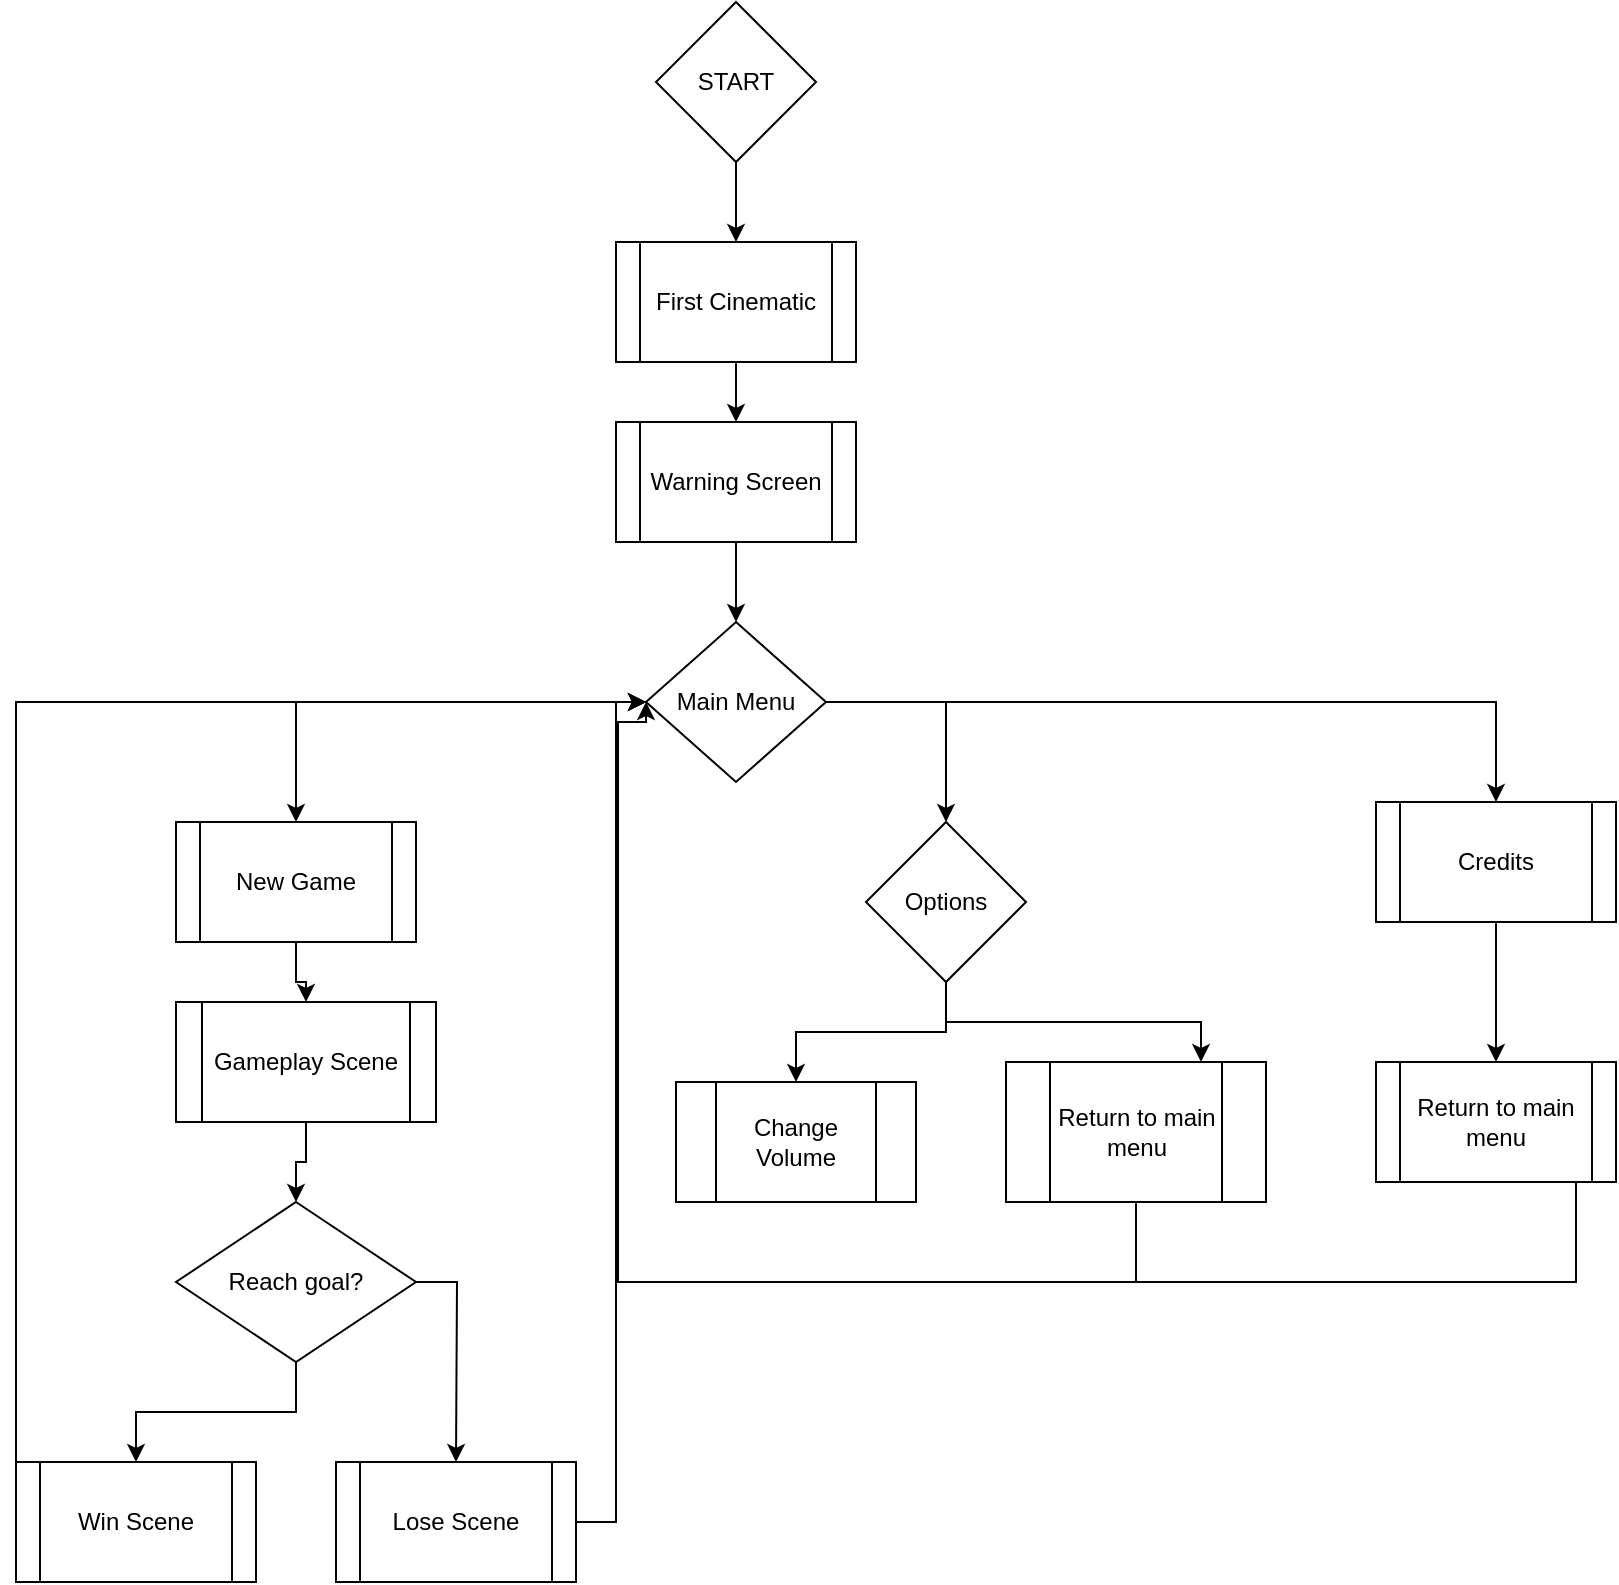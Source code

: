 <mxfile version="23.1.7" type="github">
  <diagram name="Página-1" id="Mclto8GBV_WUQoE1y_zK">
    <mxGraphModel dx="2624" dy="1181" grid="1" gridSize="10" guides="1" tooltips="1" connect="1" arrows="1" fold="1" page="1" pageScale="1" pageWidth="850" pageHeight="1100" math="0" shadow="0">
      <root>
        <mxCell id="0" />
        <mxCell id="1" parent="0" />
        <mxCell id="pMskK8Gdg5I1H2CDrdpy-46" style="edgeStyle=orthogonalEdgeStyle;rounded=0;orthogonalLoop=1;jettySize=auto;html=1;" edge="1" parent="1" source="pMskK8Gdg5I1H2CDrdpy-40" target="pMskK8Gdg5I1H2CDrdpy-41">
          <mxGeometry relative="1" as="geometry" />
        </mxCell>
        <mxCell id="pMskK8Gdg5I1H2CDrdpy-40" value="START" style="rhombus;whiteSpace=wrap;html=1;" vertex="1" parent="1">
          <mxGeometry x="310" y="120" width="80" height="80" as="geometry" />
        </mxCell>
        <mxCell id="pMskK8Gdg5I1H2CDrdpy-48" style="edgeStyle=orthogonalEdgeStyle;rounded=0;orthogonalLoop=1;jettySize=auto;html=1;" edge="1" parent="1" source="pMskK8Gdg5I1H2CDrdpy-41" target="pMskK8Gdg5I1H2CDrdpy-42">
          <mxGeometry relative="1" as="geometry" />
        </mxCell>
        <mxCell id="pMskK8Gdg5I1H2CDrdpy-41" value="First Cinematic" style="shape=process;whiteSpace=wrap;html=1;backgroundOutline=1;" vertex="1" parent="1">
          <mxGeometry x="290" y="240" width="120" height="60" as="geometry" />
        </mxCell>
        <mxCell id="pMskK8Gdg5I1H2CDrdpy-49" style="edgeStyle=orthogonalEdgeStyle;rounded=0;orthogonalLoop=1;jettySize=auto;html=1;" edge="1" parent="1" source="pMskK8Gdg5I1H2CDrdpy-42" target="pMskK8Gdg5I1H2CDrdpy-43">
          <mxGeometry relative="1" as="geometry" />
        </mxCell>
        <mxCell id="pMskK8Gdg5I1H2CDrdpy-42" value="Warning Screen" style="shape=process;whiteSpace=wrap;html=1;backgroundOutline=1;" vertex="1" parent="1">
          <mxGeometry x="290" y="330" width="120" height="60" as="geometry" />
        </mxCell>
        <mxCell id="pMskK8Gdg5I1H2CDrdpy-55" style="edgeStyle=orthogonalEdgeStyle;rounded=0;orthogonalLoop=1;jettySize=auto;html=1;entryX=0.5;entryY=0;entryDx=0;entryDy=0;" edge="1" parent="1" source="pMskK8Gdg5I1H2CDrdpy-43" target="pMskK8Gdg5I1H2CDrdpy-50">
          <mxGeometry relative="1" as="geometry" />
        </mxCell>
        <mxCell id="pMskK8Gdg5I1H2CDrdpy-63" style="edgeStyle=orthogonalEdgeStyle;rounded=0;orthogonalLoop=1;jettySize=auto;html=1;entryX=0.5;entryY=0;entryDx=0;entryDy=0;" edge="1" parent="1" source="pMskK8Gdg5I1H2CDrdpy-43" target="pMskK8Gdg5I1H2CDrdpy-60">
          <mxGeometry relative="1" as="geometry" />
        </mxCell>
        <mxCell id="pMskK8Gdg5I1H2CDrdpy-71" style="edgeStyle=orthogonalEdgeStyle;rounded=0;orthogonalLoop=1;jettySize=auto;html=1;entryX=0.5;entryY=0;entryDx=0;entryDy=0;" edge="1" parent="1" source="pMskK8Gdg5I1H2CDrdpy-43" target="pMskK8Gdg5I1H2CDrdpy-69">
          <mxGeometry relative="1" as="geometry" />
        </mxCell>
        <mxCell id="pMskK8Gdg5I1H2CDrdpy-43" value="Main Menu" style="rhombus;whiteSpace=wrap;html=1;" vertex="1" parent="1">
          <mxGeometry x="305" y="430" width="90" height="80" as="geometry" />
        </mxCell>
        <mxCell id="pMskK8Gdg5I1H2CDrdpy-56" style="edgeStyle=orthogonalEdgeStyle;rounded=0;orthogonalLoop=1;jettySize=auto;html=1;" edge="1" parent="1" source="pMskK8Gdg5I1H2CDrdpy-50" target="pMskK8Gdg5I1H2CDrdpy-51">
          <mxGeometry relative="1" as="geometry" />
        </mxCell>
        <mxCell id="pMskK8Gdg5I1H2CDrdpy-50" value="New Game" style="shape=process;whiteSpace=wrap;html=1;backgroundOutline=1;" vertex="1" parent="1">
          <mxGeometry x="70" y="530" width="120" height="60" as="geometry" />
        </mxCell>
        <mxCell id="pMskK8Gdg5I1H2CDrdpy-57" style="edgeStyle=orthogonalEdgeStyle;rounded=0;orthogonalLoop=1;jettySize=auto;html=1;" edge="1" parent="1" source="pMskK8Gdg5I1H2CDrdpy-51" target="pMskK8Gdg5I1H2CDrdpy-52">
          <mxGeometry relative="1" as="geometry" />
        </mxCell>
        <mxCell id="pMskK8Gdg5I1H2CDrdpy-51" value="Gameplay Scene" style="shape=process;whiteSpace=wrap;html=1;backgroundOutline=1;" vertex="1" parent="1">
          <mxGeometry x="70" y="620" width="130" height="60" as="geometry" />
        </mxCell>
        <mxCell id="pMskK8Gdg5I1H2CDrdpy-58" style="edgeStyle=orthogonalEdgeStyle;rounded=0;orthogonalLoop=1;jettySize=auto;html=1;" edge="1" parent="1" source="pMskK8Gdg5I1H2CDrdpy-52" target="pMskK8Gdg5I1H2CDrdpy-53">
          <mxGeometry relative="1" as="geometry" />
        </mxCell>
        <mxCell id="pMskK8Gdg5I1H2CDrdpy-59" style="edgeStyle=orthogonalEdgeStyle;rounded=0;orthogonalLoop=1;jettySize=auto;html=1;" edge="1" parent="1" source="pMskK8Gdg5I1H2CDrdpy-52">
          <mxGeometry relative="1" as="geometry">
            <mxPoint x="210.0" y="850.0" as="targetPoint" />
          </mxGeometry>
        </mxCell>
        <mxCell id="pMskK8Gdg5I1H2CDrdpy-52" value="Reach goal?" style="rhombus;whiteSpace=wrap;html=1;" vertex="1" parent="1">
          <mxGeometry x="70" y="720" width="120" height="80" as="geometry" />
        </mxCell>
        <mxCell id="pMskK8Gdg5I1H2CDrdpy-66" style="edgeStyle=orthogonalEdgeStyle;rounded=0;orthogonalLoop=1;jettySize=auto;html=1;entryX=0;entryY=0.5;entryDx=0;entryDy=0;" edge="1" parent="1" source="pMskK8Gdg5I1H2CDrdpy-53" target="pMskK8Gdg5I1H2CDrdpy-43">
          <mxGeometry relative="1" as="geometry">
            <Array as="points">
              <mxPoint x="-10" y="880" />
              <mxPoint x="-10" y="470" />
            </Array>
          </mxGeometry>
        </mxCell>
        <mxCell id="pMskK8Gdg5I1H2CDrdpy-53" value="Win Scene" style="shape=process;whiteSpace=wrap;html=1;backgroundOutline=1;" vertex="1" parent="1">
          <mxGeometry x="-10" y="850" width="120" height="60" as="geometry" />
        </mxCell>
        <mxCell id="pMskK8Gdg5I1H2CDrdpy-67" style="edgeStyle=orthogonalEdgeStyle;rounded=0;orthogonalLoop=1;jettySize=auto;html=1;entryX=0;entryY=0.5;entryDx=0;entryDy=0;" edge="1" parent="1" source="pMskK8Gdg5I1H2CDrdpy-54" target="pMskK8Gdg5I1H2CDrdpy-43">
          <mxGeometry relative="1" as="geometry">
            <Array as="points">
              <mxPoint x="290" y="880" />
              <mxPoint x="290" y="470" />
            </Array>
          </mxGeometry>
        </mxCell>
        <mxCell id="pMskK8Gdg5I1H2CDrdpy-54" value="Lose Scene" style="shape=process;whiteSpace=wrap;html=1;backgroundOutline=1;" vertex="1" parent="1">
          <mxGeometry x="150" y="850" width="120" height="60" as="geometry" />
        </mxCell>
        <mxCell id="pMskK8Gdg5I1H2CDrdpy-64" style="edgeStyle=orthogonalEdgeStyle;rounded=0;orthogonalLoop=1;jettySize=auto;html=1;" edge="1" parent="1" source="pMskK8Gdg5I1H2CDrdpy-60" target="pMskK8Gdg5I1H2CDrdpy-61">
          <mxGeometry relative="1" as="geometry" />
        </mxCell>
        <mxCell id="pMskK8Gdg5I1H2CDrdpy-65" style="edgeStyle=orthogonalEdgeStyle;rounded=0;orthogonalLoop=1;jettySize=auto;html=1;entryX=0.75;entryY=0;entryDx=0;entryDy=0;" edge="1" parent="1" source="pMskK8Gdg5I1H2CDrdpy-60" target="pMskK8Gdg5I1H2CDrdpy-62">
          <mxGeometry relative="1" as="geometry" />
        </mxCell>
        <mxCell id="pMskK8Gdg5I1H2CDrdpy-60" value="Options" style="rhombus;whiteSpace=wrap;html=1;" vertex="1" parent="1">
          <mxGeometry x="415" y="530" width="80" height="80" as="geometry" />
        </mxCell>
        <mxCell id="pMskK8Gdg5I1H2CDrdpy-61" value="Change Volume" style="shape=process;whiteSpace=wrap;html=1;backgroundOutline=1;size=0.167;" vertex="1" parent="1">
          <mxGeometry x="320" y="660" width="120" height="60" as="geometry" />
        </mxCell>
        <mxCell id="pMskK8Gdg5I1H2CDrdpy-68" style="edgeStyle=orthogonalEdgeStyle;rounded=0;orthogonalLoop=1;jettySize=auto;html=1;" edge="1" parent="1" source="pMskK8Gdg5I1H2CDrdpy-62" target="pMskK8Gdg5I1H2CDrdpy-43">
          <mxGeometry relative="1" as="geometry">
            <Array as="points">
              <mxPoint x="550" y="760" />
              <mxPoint x="290" y="760" />
              <mxPoint x="290" y="470" />
            </Array>
          </mxGeometry>
        </mxCell>
        <mxCell id="pMskK8Gdg5I1H2CDrdpy-62" value="Return to main menu" style="shape=process;whiteSpace=wrap;html=1;backgroundOutline=1;size=0.167;" vertex="1" parent="1">
          <mxGeometry x="485" y="650" width="130" height="70" as="geometry" />
        </mxCell>
        <mxCell id="pMskK8Gdg5I1H2CDrdpy-72" style="edgeStyle=orthogonalEdgeStyle;rounded=0;orthogonalLoop=1;jettySize=auto;html=1;entryX=0.5;entryY=0;entryDx=0;entryDy=0;" edge="1" parent="1" source="pMskK8Gdg5I1H2CDrdpy-69" target="pMskK8Gdg5I1H2CDrdpy-70">
          <mxGeometry relative="1" as="geometry" />
        </mxCell>
        <mxCell id="pMskK8Gdg5I1H2CDrdpy-69" value="Credits" style="shape=process;whiteSpace=wrap;html=1;backgroundOutline=1;" vertex="1" parent="1">
          <mxGeometry x="670" y="520" width="120" height="60" as="geometry" />
        </mxCell>
        <mxCell id="pMskK8Gdg5I1H2CDrdpy-73" style="edgeStyle=orthogonalEdgeStyle;rounded=0;orthogonalLoop=1;jettySize=auto;html=1;entryX=0;entryY=0.5;entryDx=0;entryDy=0;" edge="1" parent="1" source="pMskK8Gdg5I1H2CDrdpy-70" target="pMskK8Gdg5I1H2CDrdpy-43">
          <mxGeometry relative="1" as="geometry">
            <mxPoint x="290.0" y="480.0" as="targetPoint" />
            <Array as="points">
              <mxPoint x="770" y="760" />
              <mxPoint x="291" y="760" />
              <mxPoint x="291" y="480" />
              <mxPoint x="305" y="480" />
            </Array>
          </mxGeometry>
        </mxCell>
        <mxCell id="pMskK8Gdg5I1H2CDrdpy-70" value="Return to main menu" style="shape=process;whiteSpace=wrap;html=1;backgroundOutline=1;" vertex="1" parent="1">
          <mxGeometry x="670" y="650" width="120" height="60" as="geometry" />
        </mxCell>
      </root>
    </mxGraphModel>
  </diagram>
</mxfile>
